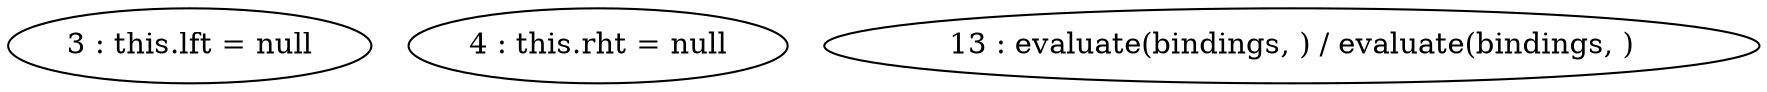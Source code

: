 digraph G {
"3 : this.lft = null"
"4 : this.rht = null"
"13 : evaluate(bindings, ) / evaluate(bindings, )"
}